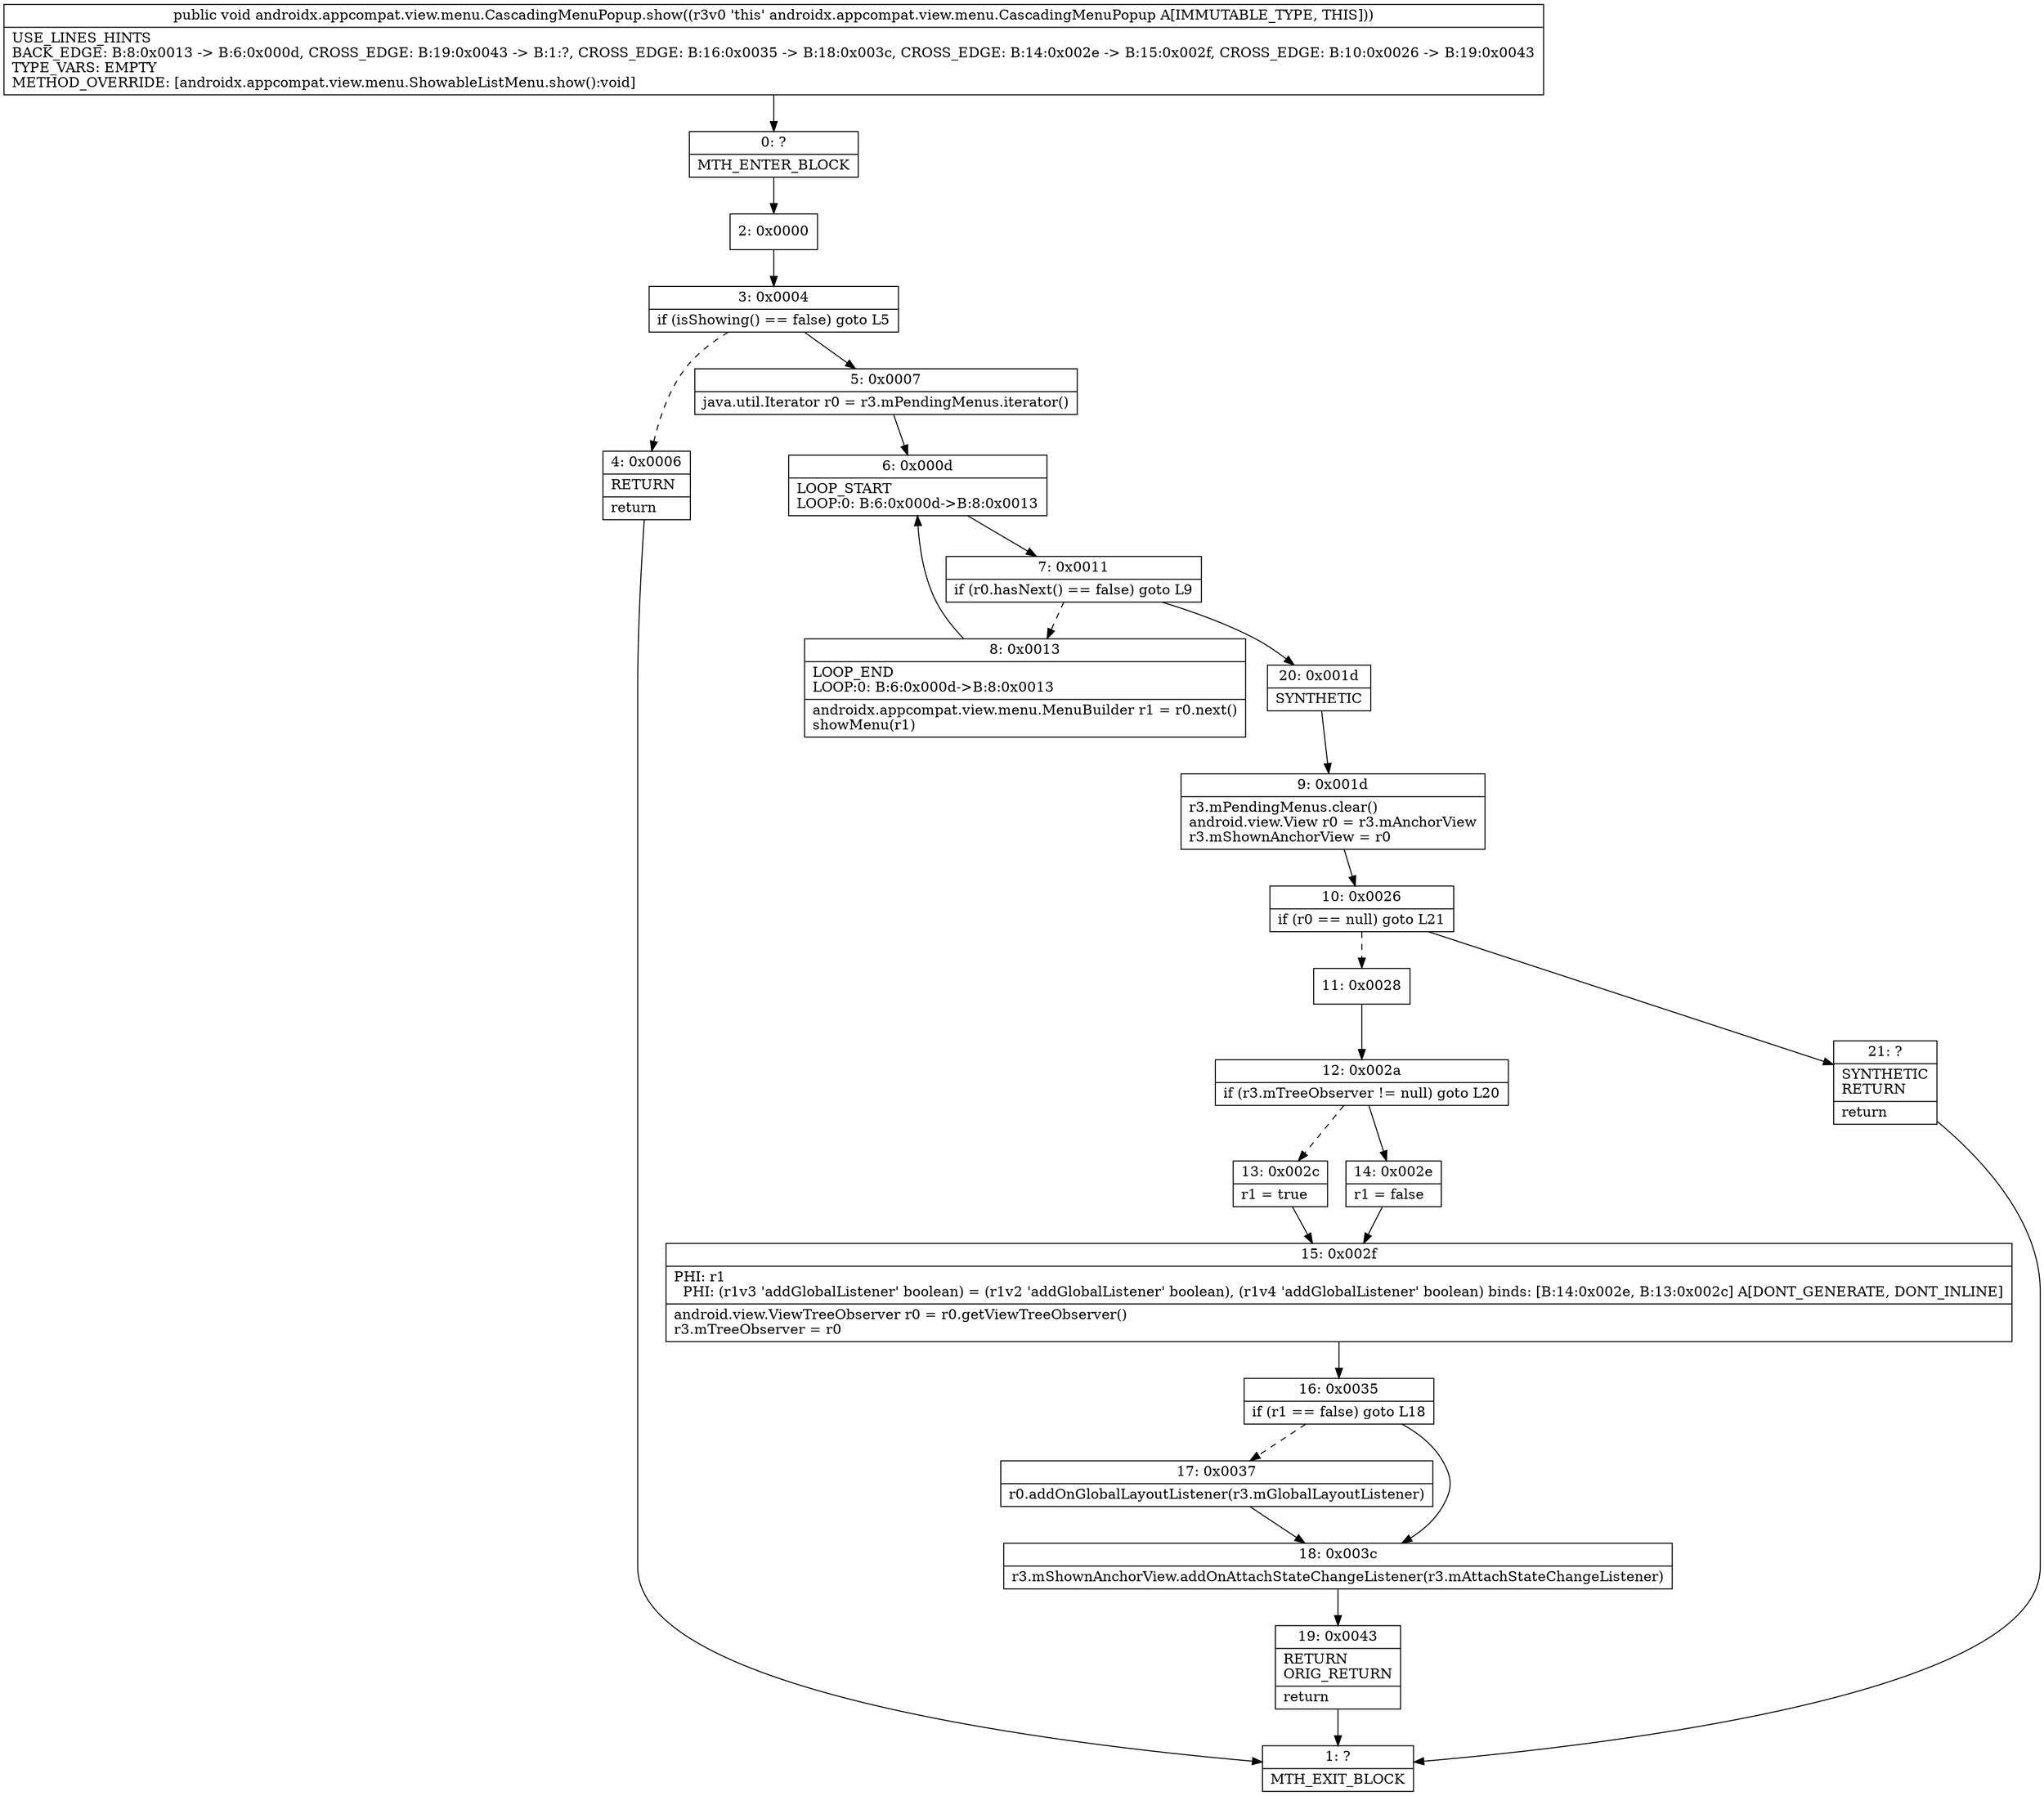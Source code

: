 digraph "CFG forandroidx.appcompat.view.menu.CascadingMenuPopup.show()V" {
Node_0 [shape=record,label="{0\:\ ?|MTH_ENTER_BLOCK\l}"];
Node_2 [shape=record,label="{2\:\ 0x0000}"];
Node_3 [shape=record,label="{3\:\ 0x0004|if (isShowing() == false) goto L5\l}"];
Node_4 [shape=record,label="{4\:\ 0x0006|RETURN\l|return\l}"];
Node_1 [shape=record,label="{1\:\ ?|MTH_EXIT_BLOCK\l}"];
Node_5 [shape=record,label="{5\:\ 0x0007|java.util.Iterator r0 = r3.mPendingMenus.iterator()\l}"];
Node_6 [shape=record,label="{6\:\ 0x000d|LOOP_START\lLOOP:0: B:6:0x000d\-\>B:8:0x0013\l}"];
Node_7 [shape=record,label="{7\:\ 0x0011|if (r0.hasNext() == false) goto L9\l}"];
Node_8 [shape=record,label="{8\:\ 0x0013|LOOP_END\lLOOP:0: B:6:0x000d\-\>B:8:0x0013\l|androidx.appcompat.view.menu.MenuBuilder r1 = r0.next()\lshowMenu(r1)\l}"];
Node_20 [shape=record,label="{20\:\ 0x001d|SYNTHETIC\l}"];
Node_9 [shape=record,label="{9\:\ 0x001d|r3.mPendingMenus.clear()\landroid.view.View r0 = r3.mAnchorView\lr3.mShownAnchorView = r0\l}"];
Node_10 [shape=record,label="{10\:\ 0x0026|if (r0 == null) goto L21\l}"];
Node_11 [shape=record,label="{11\:\ 0x0028}"];
Node_12 [shape=record,label="{12\:\ 0x002a|if (r3.mTreeObserver != null) goto L20\l}"];
Node_13 [shape=record,label="{13\:\ 0x002c|r1 = true\l}"];
Node_15 [shape=record,label="{15\:\ 0x002f|PHI: r1 \l  PHI: (r1v3 'addGlobalListener' boolean) = (r1v2 'addGlobalListener' boolean), (r1v4 'addGlobalListener' boolean) binds: [B:14:0x002e, B:13:0x002c] A[DONT_GENERATE, DONT_INLINE]\l|android.view.ViewTreeObserver r0 = r0.getViewTreeObserver()\lr3.mTreeObserver = r0\l}"];
Node_16 [shape=record,label="{16\:\ 0x0035|if (r1 == false) goto L18\l}"];
Node_17 [shape=record,label="{17\:\ 0x0037|r0.addOnGlobalLayoutListener(r3.mGlobalLayoutListener)\l}"];
Node_18 [shape=record,label="{18\:\ 0x003c|r3.mShownAnchorView.addOnAttachStateChangeListener(r3.mAttachStateChangeListener)\l}"];
Node_19 [shape=record,label="{19\:\ 0x0043|RETURN\lORIG_RETURN\l|return\l}"];
Node_14 [shape=record,label="{14\:\ 0x002e|r1 = false\l}"];
Node_21 [shape=record,label="{21\:\ ?|SYNTHETIC\lRETURN\l|return\l}"];
MethodNode[shape=record,label="{public void androidx.appcompat.view.menu.CascadingMenuPopup.show((r3v0 'this' androidx.appcompat.view.menu.CascadingMenuPopup A[IMMUTABLE_TYPE, THIS]))  | USE_LINES_HINTS\lBACK_EDGE: B:8:0x0013 \-\> B:6:0x000d, CROSS_EDGE: B:19:0x0043 \-\> B:1:?, CROSS_EDGE: B:16:0x0035 \-\> B:18:0x003c, CROSS_EDGE: B:14:0x002e \-\> B:15:0x002f, CROSS_EDGE: B:10:0x0026 \-\> B:19:0x0043\lTYPE_VARS: EMPTY\lMETHOD_OVERRIDE: [androidx.appcompat.view.menu.ShowableListMenu.show():void]\l}"];
MethodNode -> Node_0;Node_0 -> Node_2;
Node_2 -> Node_3;
Node_3 -> Node_4[style=dashed];
Node_3 -> Node_5;
Node_4 -> Node_1;
Node_5 -> Node_6;
Node_6 -> Node_7;
Node_7 -> Node_8[style=dashed];
Node_7 -> Node_20;
Node_8 -> Node_6;
Node_20 -> Node_9;
Node_9 -> Node_10;
Node_10 -> Node_11[style=dashed];
Node_10 -> Node_21;
Node_11 -> Node_12;
Node_12 -> Node_13[style=dashed];
Node_12 -> Node_14;
Node_13 -> Node_15;
Node_15 -> Node_16;
Node_16 -> Node_17[style=dashed];
Node_16 -> Node_18;
Node_17 -> Node_18;
Node_18 -> Node_19;
Node_19 -> Node_1;
Node_14 -> Node_15;
Node_21 -> Node_1;
}

